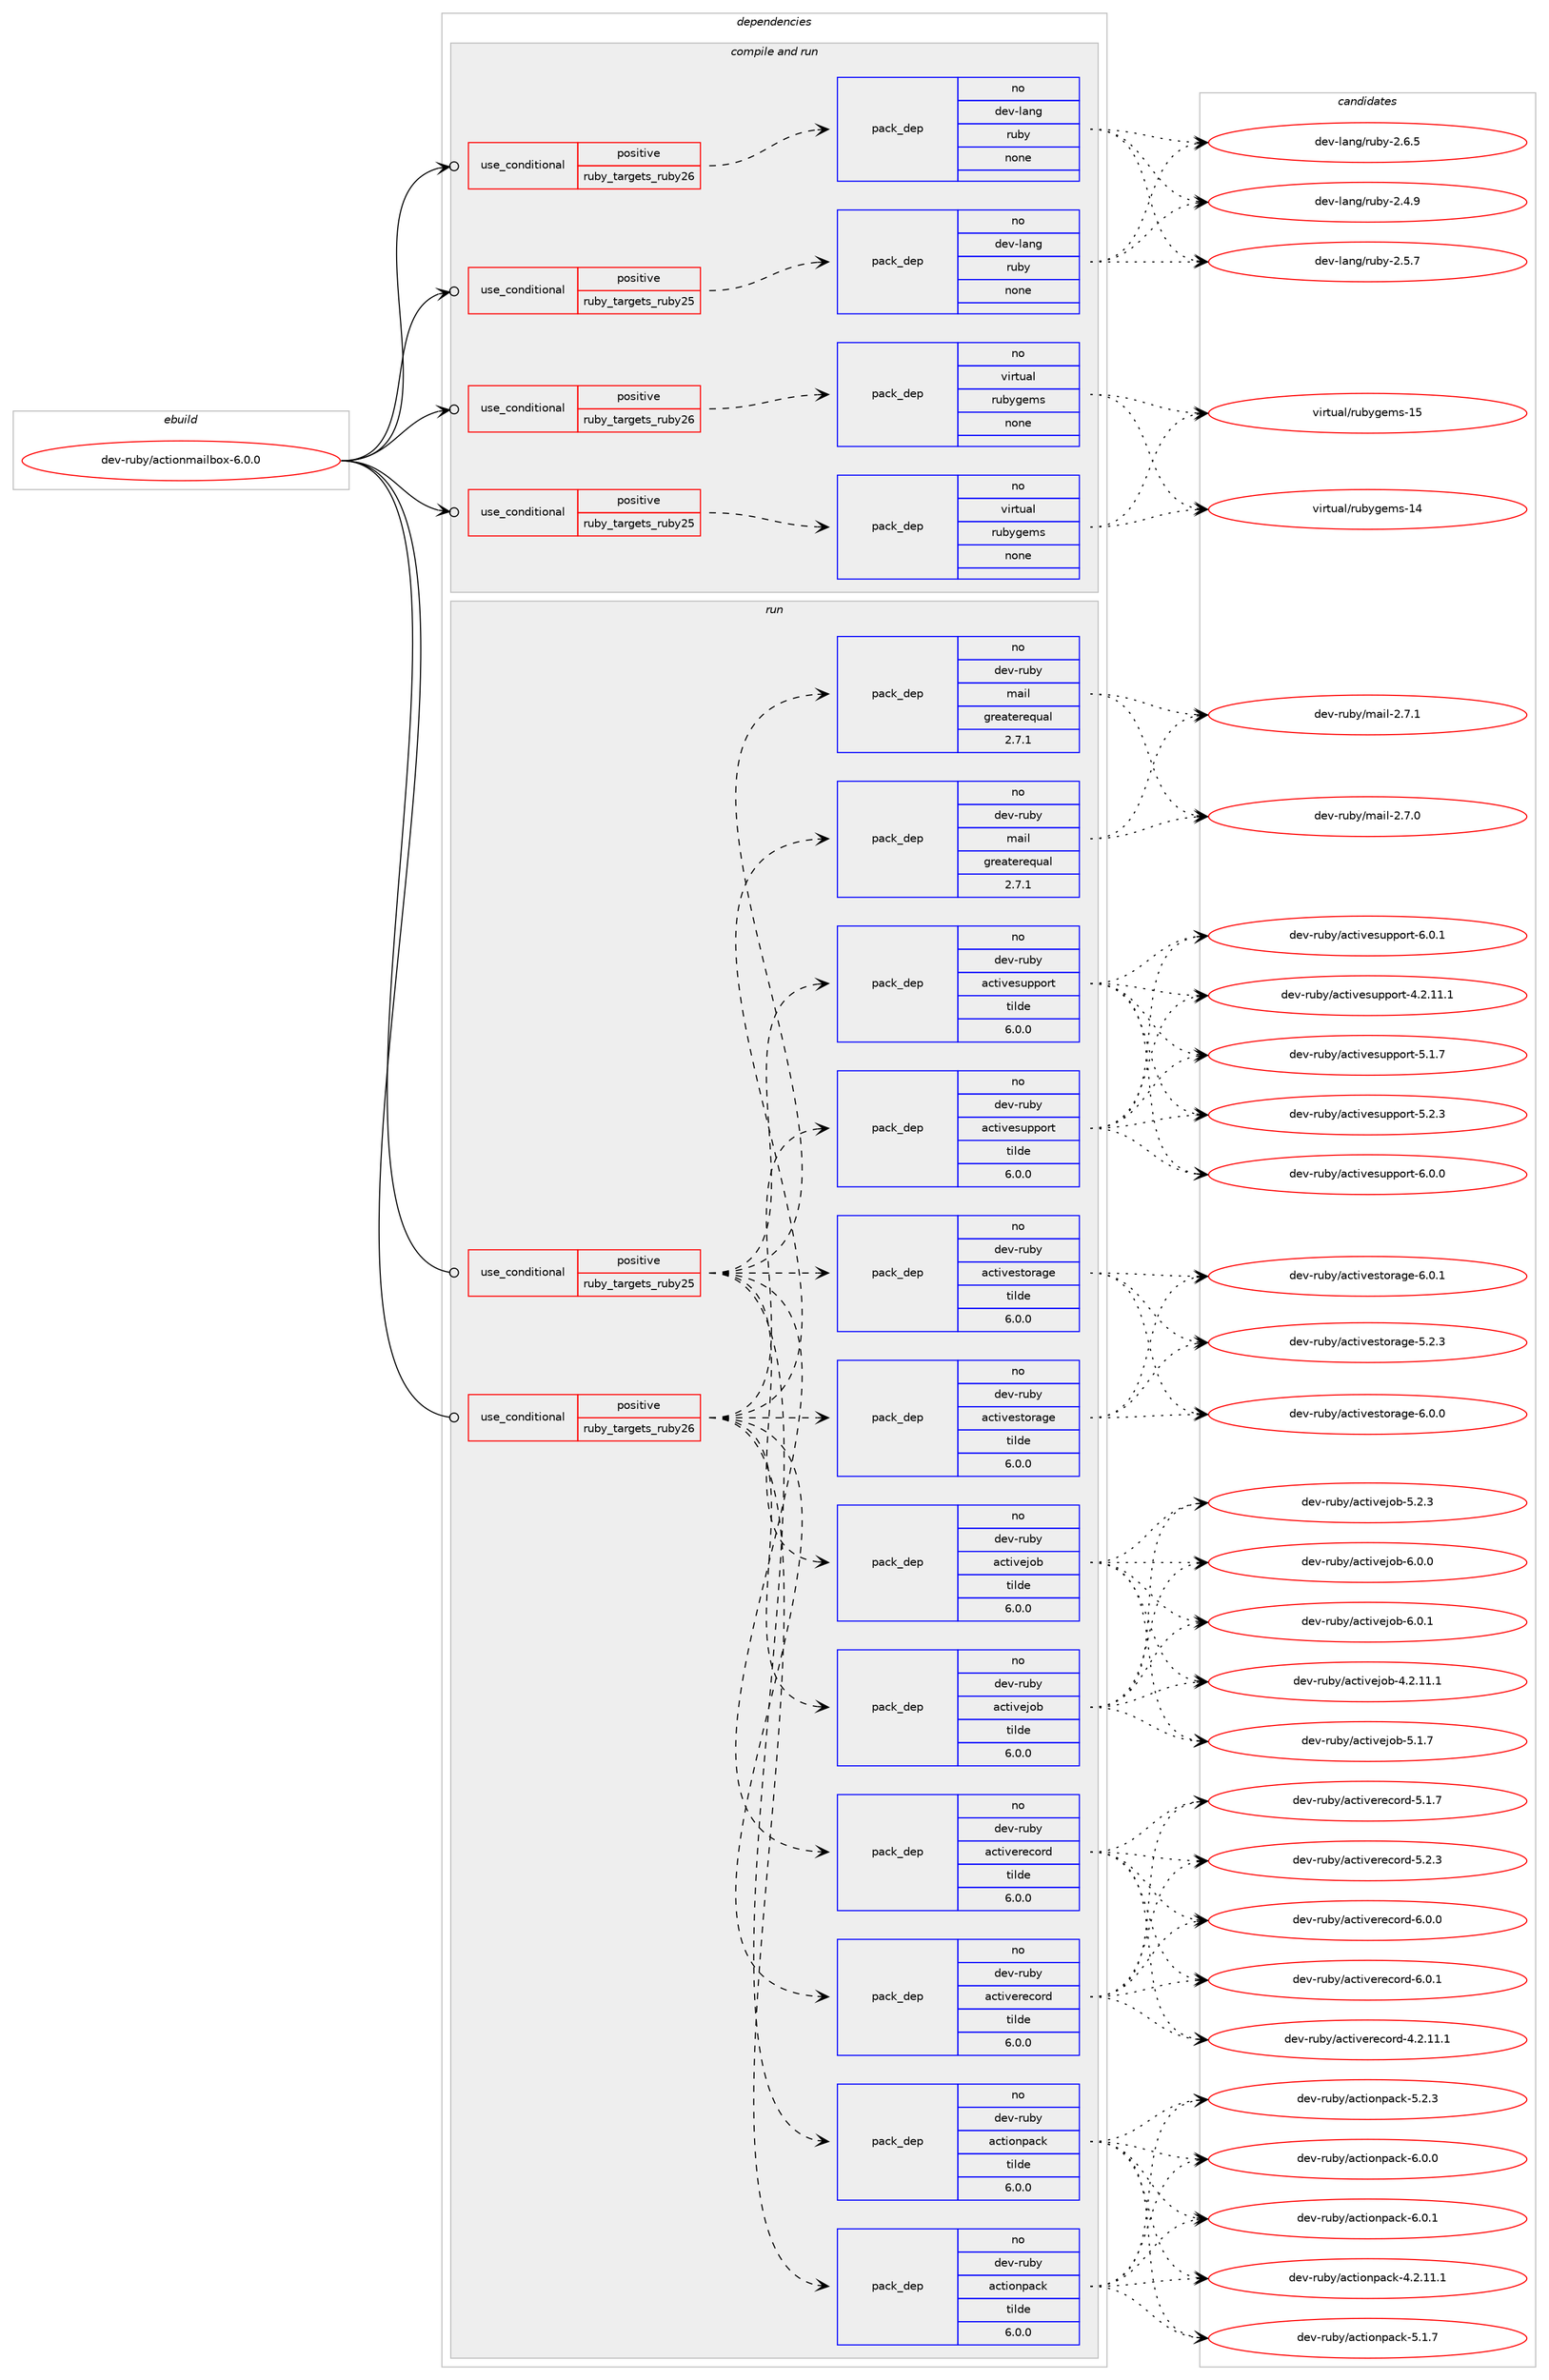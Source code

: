 digraph prolog {

# *************
# Graph options
# *************

newrank=true;
concentrate=true;
compound=true;
graph [rankdir=LR,fontname=Helvetica,fontsize=10,ranksep=1.5];#, ranksep=2.5, nodesep=0.2];
edge  [arrowhead=vee];
node  [fontname=Helvetica,fontsize=10];

# **********
# The ebuild
# **********

subgraph cluster_leftcol {
color=gray;
rank=same;
label=<<i>ebuild</i>>;
id [label="dev-ruby/actionmailbox-6.0.0", color=red, width=4, href="../dev-ruby/actionmailbox-6.0.0.svg"];
}

# ****************
# The dependencies
# ****************

subgraph cluster_midcol {
color=gray;
label=<<i>dependencies</i>>;
subgraph cluster_compile {
fillcolor="#eeeeee";
style=filled;
label=<<i>compile</i>>;
}
subgraph cluster_compileandrun {
fillcolor="#eeeeee";
style=filled;
label=<<i>compile and run</i>>;
subgraph cond156851 {
dependency673993 [label=<<TABLE BORDER="0" CELLBORDER="1" CELLSPACING="0" CELLPADDING="4"><TR><TD ROWSPAN="3" CELLPADDING="10">use_conditional</TD></TR><TR><TD>positive</TD></TR><TR><TD>ruby_targets_ruby25</TD></TR></TABLE>>, shape=none, color=red];
subgraph pack505236 {
dependency673994 [label=<<TABLE BORDER="0" CELLBORDER="1" CELLSPACING="0" CELLPADDING="4" WIDTH="220"><TR><TD ROWSPAN="6" CELLPADDING="30">pack_dep</TD></TR><TR><TD WIDTH="110">no</TD></TR><TR><TD>dev-lang</TD></TR><TR><TD>ruby</TD></TR><TR><TD>none</TD></TR><TR><TD></TD></TR></TABLE>>, shape=none, color=blue];
}
dependency673993:e -> dependency673994:w [weight=20,style="dashed",arrowhead="vee"];
}
id:e -> dependency673993:w [weight=20,style="solid",arrowhead="odotvee"];
subgraph cond156852 {
dependency673995 [label=<<TABLE BORDER="0" CELLBORDER="1" CELLSPACING="0" CELLPADDING="4"><TR><TD ROWSPAN="3" CELLPADDING="10">use_conditional</TD></TR><TR><TD>positive</TD></TR><TR><TD>ruby_targets_ruby25</TD></TR></TABLE>>, shape=none, color=red];
subgraph pack505237 {
dependency673996 [label=<<TABLE BORDER="0" CELLBORDER="1" CELLSPACING="0" CELLPADDING="4" WIDTH="220"><TR><TD ROWSPAN="6" CELLPADDING="30">pack_dep</TD></TR><TR><TD WIDTH="110">no</TD></TR><TR><TD>virtual</TD></TR><TR><TD>rubygems</TD></TR><TR><TD>none</TD></TR><TR><TD></TD></TR></TABLE>>, shape=none, color=blue];
}
dependency673995:e -> dependency673996:w [weight=20,style="dashed",arrowhead="vee"];
}
id:e -> dependency673995:w [weight=20,style="solid",arrowhead="odotvee"];
subgraph cond156853 {
dependency673997 [label=<<TABLE BORDER="0" CELLBORDER="1" CELLSPACING="0" CELLPADDING="4"><TR><TD ROWSPAN="3" CELLPADDING="10">use_conditional</TD></TR><TR><TD>positive</TD></TR><TR><TD>ruby_targets_ruby26</TD></TR></TABLE>>, shape=none, color=red];
subgraph pack505238 {
dependency673998 [label=<<TABLE BORDER="0" CELLBORDER="1" CELLSPACING="0" CELLPADDING="4" WIDTH="220"><TR><TD ROWSPAN="6" CELLPADDING="30">pack_dep</TD></TR><TR><TD WIDTH="110">no</TD></TR><TR><TD>dev-lang</TD></TR><TR><TD>ruby</TD></TR><TR><TD>none</TD></TR><TR><TD></TD></TR></TABLE>>, shape=none, color=blue];
}
dependency673997:e -> dependency673998:w [weight=20,style="dashed",arrowhead="vee"];
}
id:e -> dependency673997:w [weight=20,style="solid",arrowhead="odotvee"];
subgraph cond156854 {
dependency673999 [label=<<TABLE BORDER="0" CELLBORDER="1" CELLSPACING="0" CELLPADDING="4"><TR><TD ROWSPAN="3" CELLPADDING="10">use_conditional</TD></TR><TR><TD>positive</TD></TR><TR><TD>ruby_targets_ruby26</TD></TR></TABLE>>, shape=none, color=red];
subgraph pack505239 {
dependency674000 [label=<<TABLE BORDER="0" CELLBORDER="1" CELLSPACING="0" CELLPADDING="4" WIDTH="220"><TR><TD ROWSPAN="6" CELLPADDING="30">pack_dep</TD></TR><TR><TD WIDTH="110">no</TD></TR><TR><TD>virtual</TD></TR><TR><TD>rubygems</TD></TR><TR><TD>none</TD></TR><TR><TD></TD></TR></TABLE>>, shape=none, color=blue];
}
dependency673999:e -> dependency674000:w [weight=20,style="dashed",arrowhead="vee"];
}
id:e -> dependency673999:w [weight=20,style="solid",arrowhead="odotvee"];
}
subgraph cluster_run {
fillcolor="#eeeeee";
style=filled;
label=<<i>run</i>>;
subgraph cond156855 {
dependency674001 [label=<<TABLE BORDER="0" CELLBORDER="1" CELLSPACING="0" CELLPADDING="4"><TR><TD ROWSPAN="3" CELLPADDING="10">use_conditional</TD></TR><TR><TD>positive</TD></TR><TR><TD>ruby_targets_ruby25</TD></TR></TABLE>>, shape=none, color=red];
subgraph pack505240 {
dependency674002 [label=<<TABLE BORDER="0" CELLBORDER="1" CELLSPACING="0" CELLPADDING="4" WIDTH="220"><TR><TD ROWSPAN="6" CELLPADDING="30">pack_dep</TD></TR><TR><TD WIDTH="110">no</TD></TR><TR><TD>dev-ruby</TD></TR><TR><TD>actionpack</TD></TR><TR><TD>tilde</TD></TR><TR><TD>6.0.0</TD></TR></TABLE>>, shape=none, color=blue];
}
dependency674001:e -> dependency674002:w [weight=20,style="dashed",arrowhead="vee"];
subgraph pack505241 {
dependency674003 [label=<<TABLE BORDER="0" CELLBORDER="1" CELLSPACING="0" CELLPADDING="4" WIDTH="220"><TR><TD ROWSPAN="6" CELLPADDING="30">pack_dep</TD></TR><TR><TD WIDTH="110">no</TD></TR><TR><TD>dev-ruby</TD></TR><TR><TD>activejob</TD></TR><TR><TD>tilde</TD></TR><TR><TD>6.0.0</TD></TR></TABLE>>, shape=none, color=blue];
}
dependency674001:e -> dependency674003:w [weight=20,style="dashed",arrowhead="vee"];
subgraph pack505242 {
dependency674004 [label=<<TABLE BORDER="0" CELLBORDER="1" CELLSPACING="0" CELLPADDING="4" WIDTH="220"><TR><TD ROWSPAN="6" CELLPADDING="30">pack_dep</TD></TR><TR><TD WIDTH="110">no</TD></TR><TR><TD>dev-ruby</TD></TR><TR><TD>activerecord</TD></TR><TR><TD>tilde</TD></TR><TR><TD>6.0.0</TD></TR></TABLE>>, shape=none, color=blue];
}
dependency674001:e -> dependency674004:w [weight=20,style="dashed",arrowhead="vee"];
subgraph pack505243 {
dependency674005 [label=<<TABLE BORDER="0" CELLBORDER="1" CELLSPACING="0" CELLPADDING="4" WIDTH="220"><TR><TD ROWSPAN="6" CELLPADDING="30">pack_dep</TD></TR><TR><TD WIDTH="110">no</TD></TR><TR><TD>dev-ruby</TD></TR><TR><TD>activestorage</TD></TR><TR><TD>tilde</TD></TR><TR><TD>6.0.0</TD></TR></TABLE>>, shape=none, color=blue];
}
dependency674001:e -> dependency674005:w [weight=20,style="dashed",arrowhead="vee"];
subgraph pack505244 {
dependency674006 [label=<<TABLE BORDER="0" CELLBORDER="1" CELLSPACING="0" CELLPADDING="4" WIDTH="220"><TR><TD ROWSPAN="6" CELLPADDING="30">pack_dep</TD></TR><TR><TD WIDTH="110">no</TD></TR><TR><TD>dev-ruby</TD></TR><TR><TD>activesupport</TD></TR><TR><TD>tilde</TD></TR><TR><TD>6.0.0</TD></TR></TABLE>>, shape=none, color=blue];
}
dependency674001:e -> dependency674006:w [weight=20,style="dashed",arrowhead="vee"];
subgraph pack505245 {
dependency674007 [label=<<TABLE BORDER="0" CELLBORDER="1" CELLSPACING="0" CELLPADDING="4" WIDTH="220"><TR><TD ROWSPAN="6" CELLPADDING="30">pack_dep</TD></TR><TR><TD WIDTH="110">no</TD></TR><TR><TD>dev-ruby</TD></TR><TR><TD>mail</TD></TR><TR><TD>greaterequal</TD></TR><TR><TD>2.7.1</TD></TR></TABLE>>, shape=none, color=blue];
}
dependency674001:e -> dependency674007:w [weight=20,style="dashed",arrowhead="vee"];
}
id:e -> dependency674001:w [weight=20,style="solid",arrowhead="odot"];
subgraph cond156856 {
dependency674008 [label=<<TABLE BORDER="0" CELLBORDER="1" CELLSPACING="0" CELLPADDING="4"><TR><TD ROWSPAN="3" CELLPADDING="10">use_conditional</TD></TR><TR><TD>positive</TD></TR><TR><TD>ruby_targets_ruby26</TD></TR></TABLE>>, shape=none, color=red];
subgraph pack505246 {
dependency674009 [label=<<TABLE BORDER="0" CELLBORDER="1" CELLSPACING="0" CELLPADDING="4" WIDTH="220"><TR><TD ROWSPAN="6" CELLPADDING="30">pack_dep</TD></TR><TR><TD WIDTH="110">no</TD></TR><TR><TD>dev-ruby</TD></TR><TR><TD>actionpack</TD></TR><TR><TD>tilde</TD></TR><TR><TD>6.0.0</TD></TR></TABLE>>, shape=none, color=blue];
}
dependency674008:e -> dependency674009:w [weight=20,style="dashed",arrowhead="vee"];
subgraph pack505247 {
dependency674010 [label=<<TABLE BORDER="0" CELLBORDER="1" CELLSPACING="0" CELLPADDING="4" WIDTH="220"><TR><TD ROWSPAN="6" CELLPADDING="30">pack_dep</TD></TR><TR><TD WIDTH="110">no</TD></TR><TR><TD>dev-ruby</TD></TR><TR><TD>activejob</TD></TR><TR><TD>tilde</TD></TR><TR><TD>6.0.0</TD></TR></TABLE>>, shape=none, color=blue];
}
dependency674008:e -> dependency674010:w [weight=20,style="dashed",arrowhead="vee"];
subgraph pack505248 {
dependency674011 [label=<<TABLE BORDER="0" CELLBORDER="1" CELLSPACING="0" CELLPADDING="4" WIDTH="220"><TR><TD ROWSPAN="6" CELLPADDING="30">pack_dep</TD></TR><TR><TD WIDTH="110">no</TD></TR><TR><TD>dev-ruby</TD></TR><TR><TD>activerecord</TD></TR><TR><TD>tilde</TD></TR><TR><TD>6.0.0</TD></TR></TABLE>>, shape=none, color=blue];
}
dependency674008:e -> dependency674011:w [weight=20,style="dashed",arrowhead="vee"];
subgraph pack505249 {
dependency674012 [label=<<TABLE BORDER="0" CELLBORDER="1" CELLSPACING="0" CELLPADDING="4" WIDTH="220"><TR><TD ROWSPAN="6" CELLPADDING="30">pack_dep</TD></TR><TR><TD WIDTH="110">no</TD></TR><TR><TD>dev-ruby</TD></TR><TR><TD>activestorage</TD></TR><TR><TD>tilde</TD></TR><TR><TD>6.0.0</TD></TR></TABLE>>, shape=none, color=blue];
}
dependency674008:e -> dependency674012:w [weight=20,style="dashed",arrowhead="vee"];
subgraph pack505250 {
dependency674013 [label=<<TABLE BORDER="0" CELLBORDER="1" CELLSPACING="0" CELLPADDING="4" WIDTH="220"><TR><TD ROWSPAN="6" CELLPADDING="30">pack_dep</TD></TR><TR><TD WIDTH="110">no</TD></TR><TR><TD>dev-ruby</TD></TR><TR><TD>activesupport</TD></TR><TR><TD>tilde</TD></TR><TR><TD>6.0.0</TD></TR></TABLE>>, shape=none, color=blue];
}
dependency674008:e -> dependency674013:w [weight=20,style="dashed",arrowhead="vee"];
subgraph pack505251 {
dependency674014 [label=<<TABLE BORDER="0" CELLBORDER="1" CELLSPACING="0" CELLPADDING="4" WIDTH="220"><TR><TD ROWSPAN="6" CELLPADDING="30">pack_dep</TD></TR><TR><TD WIDTH="110">no</TD></TR><TR><TD>dev-ruby</TD></TR><TR><TD>mail</TD></TR><TR><TD>greaterequal</TD></TR><TR><TD>2.7.1</TD></TR></TABLE>>, shape=none, color=blue];
}
dependency674008:e -> dependency674014:w [weight=20,style="dashed",arrowhead="vee"];
}
id:e -> dependency674008:w [weight=20,style="solid",arrowhead="odot"];
}
}

# **************
# The candidates
# **************

subgraph cluster_choices {
rank=same;
color=gray;
label=<<i>candidates</i>>;

subgraph choice505236 {
color=black;
nodesep=1;
choice10010111845108971101034711411798121455046524657 [label="dev-lang/ruby-2.4.9", color=red, width=4,href="../dev-lang/ruby-2.4.9.svg"];
choice10010111845108971101034711411798121455046534655 [label="dev-lang/ruby-2.5.7", color=red, width=4,href="../dev-lang/ruby-2.5.7.svg"];
choice10010111845108971101034711411798121455046544653 [label="dev-lang/ruby-2.6.5", color=red, width=4,href="../dev-lang/ruby-2.6.5.svg"];
dependency673994:e -> choice10010111845108971101034711411798121455046524657:w [style=dotted,weight="100"];
dependency673994:e -> choice10010111845108971101034711411798121455046534655:w [style=dotted,weight="100"];
dependency673994:e -> choice10010111845108971101034711411798121455046544653:w [style=dotted,weight="100"];
}
subgraph choice505237 {
color=black;
nodesep=1;
choice118105114116117971084711411798121103101109115454952 [label="virtual/rubygems-14", color=red, width=4,href="../virtual/rubygems-14.svg"];
choice118105114116117971084711411798121103101109115454953 [label="virtual/rubygems-15", color=red, width=4,href="../virtual/rubygems-15.svg"];
dependency673996:e -> choice118105114116117971084711411798121103101109115454952:w [style=dotted,weight="100"];
dependency673996:e -> choice118105114116117971084711411798121103101109115454953:w [style=dotted,weight="100"];
}
subgraph choice505238 {
color=black;
nodesep=1;
choice10010111845108971101034711411798121455046524657 [label="dev-lang/ruby-2.4.9", color=red, width=4,href="../dev-lang/ruby-2.4.9.svg"];
choice10010111845108971101034711411798121455046534655 [label="dev-lang/ruby-2.5.7", color=red, width=4,href="../dev-lang/ruby-2.5.7.svg"];
choice10010111845108971101034711411798121455046544653 [label="dev-lang/ruby-2.6.5", color=red, width=4,href="../dev-lang/ruby-2.6.5.svg"];
dependency673998:e -> choice10010111845108971101034711411798121455046524657:w [style=dotted,weight="100"];
dependency673998:e -> choice10010111845108971101034711411798121455046534655:w [style=dotted,weight="100"];
dependency673998:e -> choice10010111845108971101034711411798121455046544653:w [style=dotted,weight="100"];
}
subgraph choice505239 {
color=black;
nodesep=1;
choice118105114116117971084711411798121103101109115454952 [label="virtual/rubygems-14", color=red, width=4,href="../virtual/rubygems-14.svg"];
choice118105114116117971084711411798121103101109115454953 [label="virtual/rubygems-15", color=red, width=4,href="../virtual/rubygems-15.svg"];
dependency674000:e -> choice118105114116117971084711411798121103101109115454952:w [style=dotted,weight="100"];
dependency674000:e -> choice118105114116117971084711411798121103101109115454953:w [style=dotted,weight="100"];
}
subgraph choice505240 {
color=black;
nodesep=1;
choice10010111845114117981214797991161051111101129799107455246504649494649 [label="dev-ruby/actionpack-4.2.11.1", color=red, width=4,href="../dev-ruby/actionpack-4.2.11.1.svg"];
choice10010111845114117981214797991161051111101129799107455346494655 [label="dev-ruby/actionpack-5.1.7", color=red, width=4,href="../dev-ruby/actionpack-5.1.7.svg"];
choice10010111845114117981214797991161051111101129799107455346504651 [label="dev-ruby/actionpack-5.2.3", color=red, width=4,href="../dev-ruby/actionpack-5.2.3.svg"];
choice10010111845114117981214797991161051111101129799107455446484648 [label="dev-ruby/actionpack-6.0.0", color=red, width=4,href="../dev-ruby/actionpack-6.0.0.svg"];
choice10010111845114117981214797991161051111101129799107455446484649 [label="dev-ruby/actionpack-6.0.1", color=red, width=4,href="../dev-ruby/actionpack-6.0.1.svg"];
dependency674002:e -> choice10010111845114117981214797991161051111101129799107455246504649494649:w [style=dotted,weight="100"];
dependency674002:e -> choice10010111845114117981214797991161051111101129799107455346494655:w [style=dotted,weight="100"];
dependency674002:e -> choice10010111845114117981214797991161051111101129799107455346504651:w [style=dotted,weight="100"];
dependency674002:e -> choice10010111845114117981214797991161051111101129799107455446484648:w [style=dotted,weight="100"];
dependency674002:e -> choice10010111845114117981214797991161051111101129799107455446484649:w [style=dotted,weight="100"];
}
subgraph choice505241 {
color=black;
nodesep=1;
choice100101118451141179812147979911610511810110611198455246504649494649 [label="dev-ruby/activejob-4.2.11.1", color=red, width=4,href="../dev-ruby/activejob-4.2.11.1.svg"];
choice100101118451141179812147979911610511810110611198455346494655 [label="dev-ruby/activejob-5.1.7", color=red, width=4,href="../dev-ruby/activejob-5.1.7.svg"];
choice100101118451141179812147979911610511810110611198455346504651 [label="dev-ruby/activejob-5.2.3", color=red, width=4,href="../dev-ruby/activejob-5.2.3.svg"];
choice100101118451141179812147979911610511810110611198455446484648 [label="dev-ruby/activejob-6.0.0", color=red, width=4,href="../dev-ruby/activejob-6.0.0.svg"];
choice100101118451141179812147979911610511810110611198455446484649 [label="dev-ruby/activejob-6.0.1", color=red, width=4,href="../dev-ruby/activejob-6.0.1.svg"];
dependency674003:e -> choice100101118451141179812147979911610511810110611198455246504649494649:w [style=dotted,weight="100"];
dependency674003:e -> choice100101118451141179812147979911610511810110611198455346494655:w [style=dotted,weight="100"];
dependency674003:e -> choice100101118451141179812147979911610511810110611198455346504651:w [style=dotted,weight="100"];
dependency674003:e -> choice100101118451141179812147979911610511810110611198455446484648:w [style=dotted,weight="100"];
dependency674003:e -> choice100101118451141179812147979911610511810110611198455446484649:w [style=dotted,weight="100"];
}
subgraph choice505242 {
color=black;
nodesep=1;
choice100101118451141179812147979911610511810111410199111114100455246504649494649 [label="dev-ruby/activerecord-4.2.11.1", color=red, width=4,href="../dev-ruby/activerecord-4.2.11.1.svg"];
choice100101118451141179812147979911610511810111410199111114100455346494655 [label="dev-ruby/activerecord-5.1.7", color=red, width=4,href="../dev-ruby/activerecord-5.1.7.svg"];
choice100101118451141179812147979911610511810111410199111114100455346504651 [label="dev-ruby/activerecord-5.2.3", color=red, width=4,href="../dev-ruby/activerecord-5.2.3.svg"];
choice100101118451141179812147979911610511810111410199111114100455446484648 [label="dev-ruby/activerecord-6.0.0", color=red, width=4,href="../dev-ruby/activerecord-6.0.0.svg"];
choice100101118451141179812147979911610511810111410199111114100455446484649 [label="dev-ruby/activerecord-6.0.1", color=red, width=4,href="../dev-ruby/activerecord-6.0.1.svg"];
dependency674004:e -> choice100101118451141179812147979911610511810111410199111114100455246504649494649:w [style=dotted,weight="100"];
dependency674004:e -> choice100101118451141179812147979911610511810111410199111114100455346494655:w [style=dotted,weight="100"];
dependency674004:e -> choice100101118451141179812147979911610511810111410199111114100455346504651:w [style=dotted,weight="100"];
dependency674004:e -> choice100101118451141179812147979911610511810111410199111114100455446484648:w [style=dotted,weight="100"];
dependency674004:e -> choice100101118451141179812147979911610511810111410199111114100455446484649:w [style=dotted,weight="100"];
}
subgraph choice505243 {
color=black;
nodesep=1;
choice100101118451141179812147979911610511810111511611111497103101455346504651 [label="dev-ruby/activestorage-5.2.3", color=red, width=4,href="../dev-ruby/activestorage-5.2.3.svg"];
choice100101118451141179812147979911610511810111511611111497103101455446484648 [label="dev-ruby/activestorage-6.0.0", color=red, width=4,href="../dev-ruby/activestorage-6.0.0.svg"];
choice100101118451141179812147979911610511810111511611111497103101455446484649 [label="dev-ruby/activestorage-6.0.1", color=red, width=4,href="../dev-ruby/activestorage-6.0.1.svg"];
dependency674005:e -> choice100101118451141179812147979911610511810111511611111497103101455346504651:w [style=dotted,weight="100"];
dependency674005:e -> choice100101118451141179812147979911610511810111511611111497103101455446484648:w [style=dotted,weight="100"];
dependency674005:e -> choice100101118451141179812147979911610511810111511611111497103101455446484649:w [style=dotted,weight="100"];
}
subgraph choice505244 {
color=black;
nodesep=1;
choice1001011184511411798121479799116105118101115117112112111114116455246504649494649 [label="dev-ruby/activesupport-4.2.11.1", color=red, width=4,href="../dev-ruby/activesupport-4.2.11.1.svg"];
choice1001011184511411798121479799116105118101115117112112111114116455346494655 [label="dev-ruby/activesupport-5.1.7", color=red, width=4,href="../dev-ruby/activesupport-5.1.7.svg"];
choice1001011184511411798121479799116105118101115117112112111114116455346504651 [label="dev-ruby/activesupport-5.2.3", color=red, width=4,href="../dev-ruby/activesupport-5.2.3.svg"];
choice1001011184511411798121479799116105118101115117112112111114116455446484648 [label="dev-ruby/activesupport-6.0.0", color=red, width=4,href="../dev-ruby/activesupport-6.0.0.svg"];
choice1001011184511411798121479799116105118101115117112112111114116455446484649 [label="dev-ruby/activesupport-6.0.1", color=red, width=4,href="../dev-ruby/activesupport-6.0.1.svg"];
dependency674006:e -> choice1001011184511411798121479799116105118101115117112112111114116455246504649494649:w [style=dotted,weight="100"];
dependency674006:e -> choice1001011184511411798121479799116105118101115117112112111114116455346494655:w [style=dotted,weight="100"];
dependency674006:e -> choice1001011184511411798121479799116105118101115117112112111114116455346504651:w [style=dotted,weight="100"];
dependency674006:e -> choice1001011184511411798121479799116105118101115117112112111114116455446484648:w [style=dotted,weight="100"];
dependency674006:e -> choice1001011184511411798121479799116105118101115117112112111114116455446484649:w [style=dotted,weight="100"];
}
subgraph choice505245 {
color=black;
nodesep=1;
choice10010111845114117981214710997105108455046554648 [label="dev-ruby/mail-2.7.0", color=red, width=4,href="../dev-ruby/mail-2.7.0.svg"];
choice10010111845114117981214710997105108455046554649 [label="dev-ruby/mail-2.7.1", color=red, width=4,href="../dev-ruby/mail-2.7.1.svg"];
dependency674007:e -> choice10010111845114117981214710997105108455046554648:w [style=dotted,weight="100"];
dependency674007:e -> choice10010111845114117981214710997105108455046554649:w [style=dotted,weight="100"];
}
subgraph choice505246 {
color=black;
nodesep=1;
choice10010111845114117981214797991161051111101129799107455246504649494649 [label="dev-ruby/actionpack-4.2.11.1", color=red, width=4,href="../dev-ruby/actionpack-4.2.11.1.svg"];
choice10010111845114117981214797991161051111101129799107455346494655 [label="dev-ruby/actionpack-5.1.7", color=red, width=4,href="../dev-ruby/actionpack-5.1.7.svg"];
choice10010111845114117981214797991161051111101129799107455346504651 [label="dev-ruby/actionpack-5.2.3", color=red, width=4,href="../dev-ruby/actionpack-5.2.3.svg"];
choice10010111845114117981214797991161051111101129799107455446484648 [label="dev-ruby/actionpack-6.0.0", color=red, width=4,href="../dev-ruby/actionpack-6.0.0.svg"];
choice10010111845114117981214797991161051111101129799107455446484649 [label="dev-ruby/actionpack-6.0.1", color=red, width=4,href="../dev-ruby/actionpack-6.0.1.svg"];
dependency674009:e -> choice10010111845114117981214797991161051111101129799107455246504649494649:w [style=dotted,weight="100"];
dependency674009:e -> choice10010111845114117981214797991161051111101129799107455346494655:w [style=dotted,weight="100"];
dependency674009:e -> choice10010111845114117981214797991161051111101129799107455346504651:w [style=dotted,weight="100"];
dependency674009:e -> choice10010111845114117981214797991161051111101129799107455446484648:w [style=dotted,weight="100"];
dependency674009:e -> choice10010111845114117981214797991161051111101129799107455446484649:w [style=dotted,weight="100"];
}
subgraph choice505247 {
color=black;
nodesep=1;
choice100101118451141179812147979911610511810110611198455246504649494649 [label="dev-ruby/activejob-4.2.11.1", color=red, width=4,href="../dev-ruby/activejob-4.2.11.1.svg"];
choice100101118451141179812147979911610511810110611198455346494655 [label="dev-ruby/activejob-5.1.7", color=red, width=4,href="../dev-ruby/activejob-5.1.7.svg"];
choice100101118451141179812147979911610511810110611198455346504651 [label="dev-ruby/activejob-5.2.3", color=red, width=4,href="../dev-ruby/activejob-5.2.3.svg"];
choice100101118451141179812147979911610511810110611198455446484648 [label="dev-ruby/activejob-6.0.0", color=red, width=4,href="../dev-ruby/activejob-6.0.0.svg"];
choice100101118451141179812147979911610511810110611198455446484649 [label="dev-ruby/activejob-6.0.1", color=red, width=4,href="../dev-ruby/activejob-6.0.1.svg"];
dependency674010:e -> choice100101118451141179812147979911610511810110611198455246504649494649:w [style=dotted,weight="100"];
dependency674010:e -> choice100101118451141179812147979911610511810110611198455346494655:w [style=dotted,weight="100"];
dependency674010:e -> choice100101118451141179812147979911610511810110611198455346504651:w [style=dotted,weight="100"];
dependency674010:e -> choice100101118451141179812147979911610511810110611198455446484648:w [style=dotted,weight="100"];
dependency674010:e -> choice100101118451141179812147979911610511810110611198455446484649:w [style=dotted,weight="100"];
}
subgraph choice505248 {
color=black;
nodesep=1;
choice100101118451141179812147979911610511810111410199111114100455246504649494649 [label="dev-ruby/activerecord-4.2.11.1", color=red, width=4,href="../dev-ruby/activerecord-4.2.11.1.svg"];
choice100101118451141179812147979911610511810111410199111114100455346494655 [label="dev-ruby/activerecord-5.1.7", color=red, width=4,href="../dev-ruby/activerecord-5.1.7.svg"];
choice100101118451141179812147979911610511810111410199111114100455346504651 [label="dev-ruby/activerecord-5.2.3", color=red, width=4,href="../dev-ruby/activerecord-5.2.3.svg"];
choice100101118451141179812147979911610511810111410199111114100455446484648 [label="dev-ruby/activerecord-6.0.0", color=red, width=4,href="../dev-ruby/activerecord-6.0.0.svg"];
choice100101118451141179812147979911610511810111410199111114100455446484649 [label="dev-ruby/activerecord-6.0.1", color=red, width=4,href="../dev-ruby/activerecord-6.0.1.svg"];
dependency674011:e -> choice100101118451141179812147979911610511810111410199111114100455246504649494649:w [style=dotted,weight="100"];
dependency674011:e -> choice100101118451141179812147979911610511810111410199111114100455346494655:w [style=dotted,weight="100"];
dependency674011:e -> choice100101118451141179812147979911610511810111410199111114100455346504651:w [style=dotted,weight="100"];
dependency674011:e -> choice100101118451141179812147979911610511810111410199111114100455446484648:w [style=dotted,weight="100"];
dependency674011:e -> choice100101118451141179812147979911610511810111410199111114100455446484649:w [style=dotted,weight="100"];
}
subgraph choice505249 {
color=black;
nodesep=1;
choice100101118451141179812147979911610511810111511611111497103101455346504651 [label="dev-ruby/activestorage-5.2.3", color=red, width=4,href="../dev-ruby/activestorage-5.2.3.svg"];
choice100101118451141179812147979911610511810111511611111497103101455446484648 [label="dev-ruby/activestorage-6.0.0", color=red, width=4,href="../dev-ruby/activestorage-6.0.0.svg"];
choice100101118451141179812147979911610511810111511611111497103101455446484649 [label="dev-ruby/activestorage-6.0.1", color=red, width=4,href="../dev-ruby/activestorage-6.0.1.svg"];
dependency674012:e -> choice100101118451141179812147979911610511810111511611111497103101455346504651:w [style=dotted,weight="100"];
dependency674012:e -> choice100101118451141179812147979911610511810111511611111497103101455446484648:w [style=dotted,weight="100"];
dependency674012:e -> choice100101118451141179812147979911610511810111511611111497103101455446484649:w [style=dotted,weight="100"];
}
subgraph choice505250 {
color=black;
nodesep=1;
choice1001011184511411798121479799116105118101115117112112111114116455246504649494649 [label="dev-ruby/activesupport-4.2.11.1", color=red, width=4,href="../dev-ruby/activesupport-4.2.11.1.svg"];
choice1001011184511411798121479799116105118101115117112112111114116455346494655 [label="dev-ruby/activesupport-5.1.7", color=red, width=4,href="../dev-ruby/activesupport-5.1.7.svg"];
choice1001011184511411798121479799116105118101115117112112111114116455346504651 [label="dev-ruby/activesupport-5.2.3", color=red, width=4,href="../dev-ruby/activesupport-5.2.3.svg"];
choice1001011184511411798121479799116105118101115117112112111114116455446484648 [label="dev-ruby/activesupport-6.0.0", color=red, width=4,href="../dev-ruby/activesupport-6.0.0.svg"];
choice1001011184511411798121479799116105118101115117112112111114116455446484649 [label="dev-ruby/activesupport-6.0.1", color=red, width=4,href="../dev-ruby/activesupport-6.0.1.svg"];
dependency674013:e -> choice1001011184511411798121479799116105118101115117112112111114116455246504649494649:w [style=dotted,weight="100"];
dependency674013:e -> choice1001011184511411798121479799116105118101115117112112111114116455346494655:w [style=dotted,weight="100"];
dependency674013:e -> choice1001011184511411798121479799116105118101115117112112111114116455346504651:w [style=dotted,weight="100"];
dependency674013:e -> choice1001011184511411798121479799116105118101115117112112111114116455446484648:w [style=dotted,weight="100"];
dependency674013:e -> choice1001011184511411798121479799116105118101115117112112111114116455446484649:w [style=dotted,weight="100"];
}
subgraph choice505251 {
color=black;
nodesep=1;
choice10010111845114117981214710997105108455046554648 [label="dev-ruby/mail-2.7.0", color=red, width=4,href="../dev-ruby/mail-2.7.0.svg"];
choice10010111845114117981214710997105108455046554649 [label="dev-ruby/mail-2.7.1", color=red, width=4,href="../dev-ruby/mail-2.7.1.svg"];
dependency674014:e -> choice10010111845114117981214710997105108455046554648:w [style=dotted,weight="100"];
dependency674014:e -> choice10010111845114117981214710997105108455046554649:w [style=dotted,weight="100"];
}
}

}
